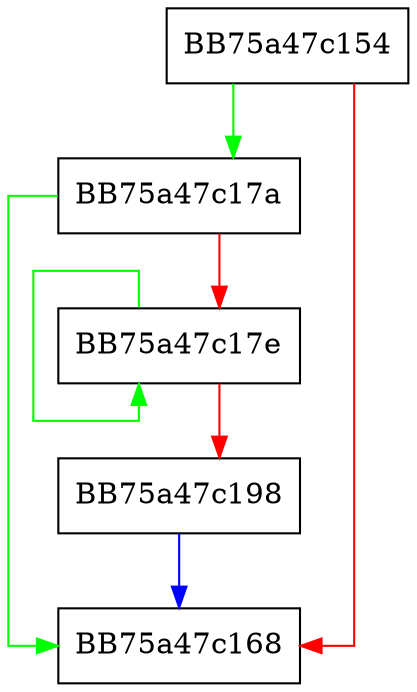 digraph vdbeMergeEngineFree {
  node [shape="box"];
  graph [splines=ortho];
  BB75a47c154 -> BB75a47c17a [color="green"];
  BB75a47c154 -> BB75a47c168 [color="red"];
  BB75a47c17a -> BB75a47c168 [color="green"];
  BB75a47c17a -> BB75a47c17e [color="red"];
  BB75a47c17e -> BB75a47c17e [color="green"];
  BB75a47c17e -> BB75a47c198 [color="red"];
  BB75a47c198 -> BB75a47c168 [color="blue"];
}